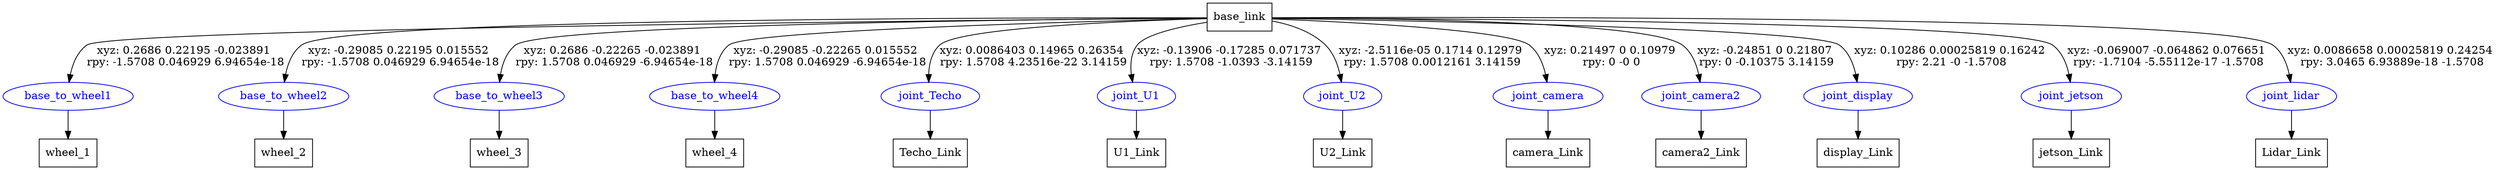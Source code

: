 digraph G {
node [shape=box];
"base_link" [label="base_link"];
"wheel_1" [label="wheel_1"];
"wheel_2" [label="wheel_2"];
"wheel_3" [label="wheel_3"];
"wheel_4" [label="wheel_4"];
"Techo_Link" [label="Techo_Link"];
"U1_Link" [label="U1_Link"];
"U2_Link" [label="U2_Link"];
"camera_Link" [label="camera_Link"];
"camera2_Link" [label="camera2_Link"];
"display_Link" [label="display_Link"];
"jetson_Link" [label="jetson_Link"];
"Lidar_Link" [label="Lidar_Link"];
node [shape=ellipse, color=blue, fontcolor=blue];
"base_link" -> "base_to_wheel1" [label="xyz: 0.2686 0.22195 -0.023891 \nrpy: -1.5708 0.046929 6.94654e-18"]
"base_to_wheel1" -> "wheel_1"
"base_link" -> "base_to_wheel2" [label="xyz: -0.29085 0.22195 0.015552 \nrpy: -1.5708 0.046929 6.94654e-18"]
"base_to_wheel2" -> "wheel_2"
"base_link" -> "base_to_wheel3" [label="xyz: 0.2686 -0.22265 -0.023891 \nrpy: 1.5708 0.046929 -6.94654e-18"]
"base_to_wheel3" -> "wheel_3"
"base_link" -> "base_to_wheel4" [label="xyz: -0.29085 -0.22265 0.015552 \nrpy: 1.5708 0.046929 -6.94654e-18"]
"base_to_wheel4" -> "wheel_4"
"base_link" -> "joint_Techo" [label="xyz: 0.0086403 0.14965 0.26354 \nrpy: 1.5708 4.23516e-22 3.14159"]
"joint_Techo" -> "Techo_Link"
"base_link" -> "joint_U1" [label="xyz: -0.13906 -0.17285 0.071737 \nrpy: 1.5708 -1.0393 -3.14159"]
"joint_U1" -> "U1_Link"
"base_link" -> "joint_U2" [label="xyz: -2.5116e-05 0.1714 0.12979 \nrpy: 1.5708 0.0012161 3.14159"]
"joint_U2" -> "U2_Link"
"base_link" -> "joint_camera" [label="xyz: 0.21497 0 0.10979 \nrpy: 0 -0 0"]
"joint_camera" -> "camera_Link"
"base_link" -> "joint_camera2" [label="xyz: -0.24851 0 0.21807 \nrpy: 0 -0.10375 3.14159"]
"joint_camera2" -> "camera2_Link"
"base_link" -> "joint_display" [label="xyz: 0.10286 0.00025819 0.16242 \nrpy: 2.21 -0 -1.5708"]
"joint_display" -> "display_Link"
"base_link" -> "joint_jetson" [label="xyz: -0.069007 -0.064862 0.076651 \nrpy: -1.7104 -5.55112e-17 -1.5708"]
"joint_jetson" -> "jetson_Link"
"base_link" -> "joint_lidar" [label="xyz: 0.0086658 0.00025819 0.24254 \nrpy: 3.0465 6.93889e-18 -1.5708"]
"joint_lidar" -> "Lidar_Link"
}
